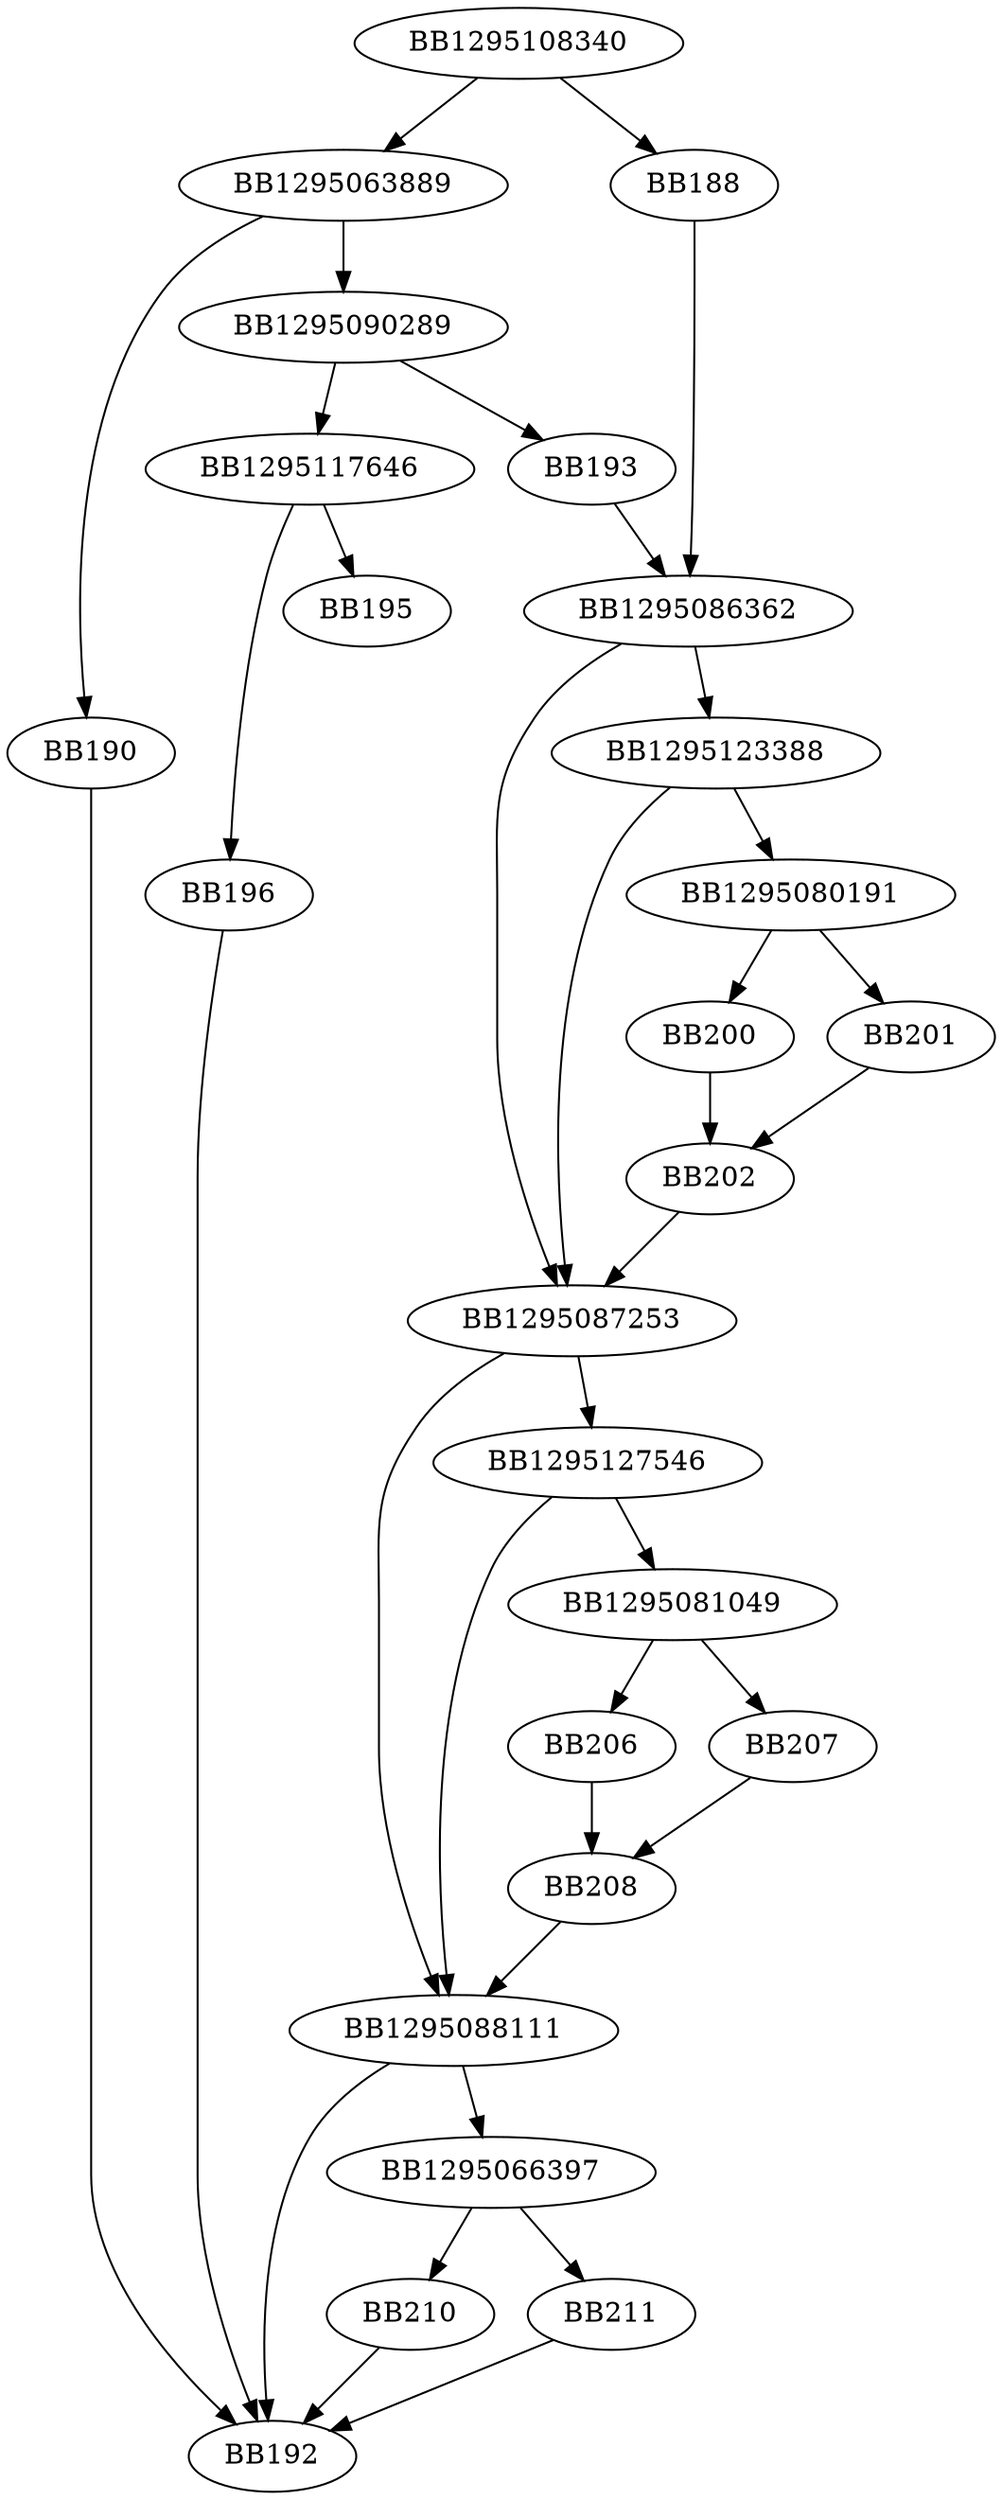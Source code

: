 digraph G{
	BB1295108340->BB1295063889;
	BB1295108340->BB188;
	BB188->BB1295086362;
	BB1295063889->BB190;
	BB1295063889->BB1295090289;
	BB190->BB192;
	BB1295090289->BB193;
	BB1295090289->BB1295117646;
	BB1295117646->BB195;
	BB1295117646->BB196;
	BB196->BB192;
	BB193->BB1295086362;
	BB1295086362->BB1295087253;
	BB1295086362->BB1295123388;
	BB1295123388->BB1295087253;
	BB1295123388->BB1295080191;
	BB1295080191->BB200;
	BB1295080191->BB201;
	BB200->BB202;
	BB201->BB202;
	BB202->BB1295087253;
	BB1295087253->BB1295088111;
	BB1295087253->BB1295127546;
	BB1295127546->BB1295088111;
	BB1295127546->BB1295081049;
	BB1295081049->BB206;
	BB1295081049->BB207;
	BB206->BB208;
	BB207->BB208;
	BB208->BB1295088111;
	BB1295088111->BB1295066397;
	BB1295088111->BB192;
	BB1295066397->BB210;
	BB1295066397->BB211;
	BB210->BB192;
	BB211->BB192;
}
